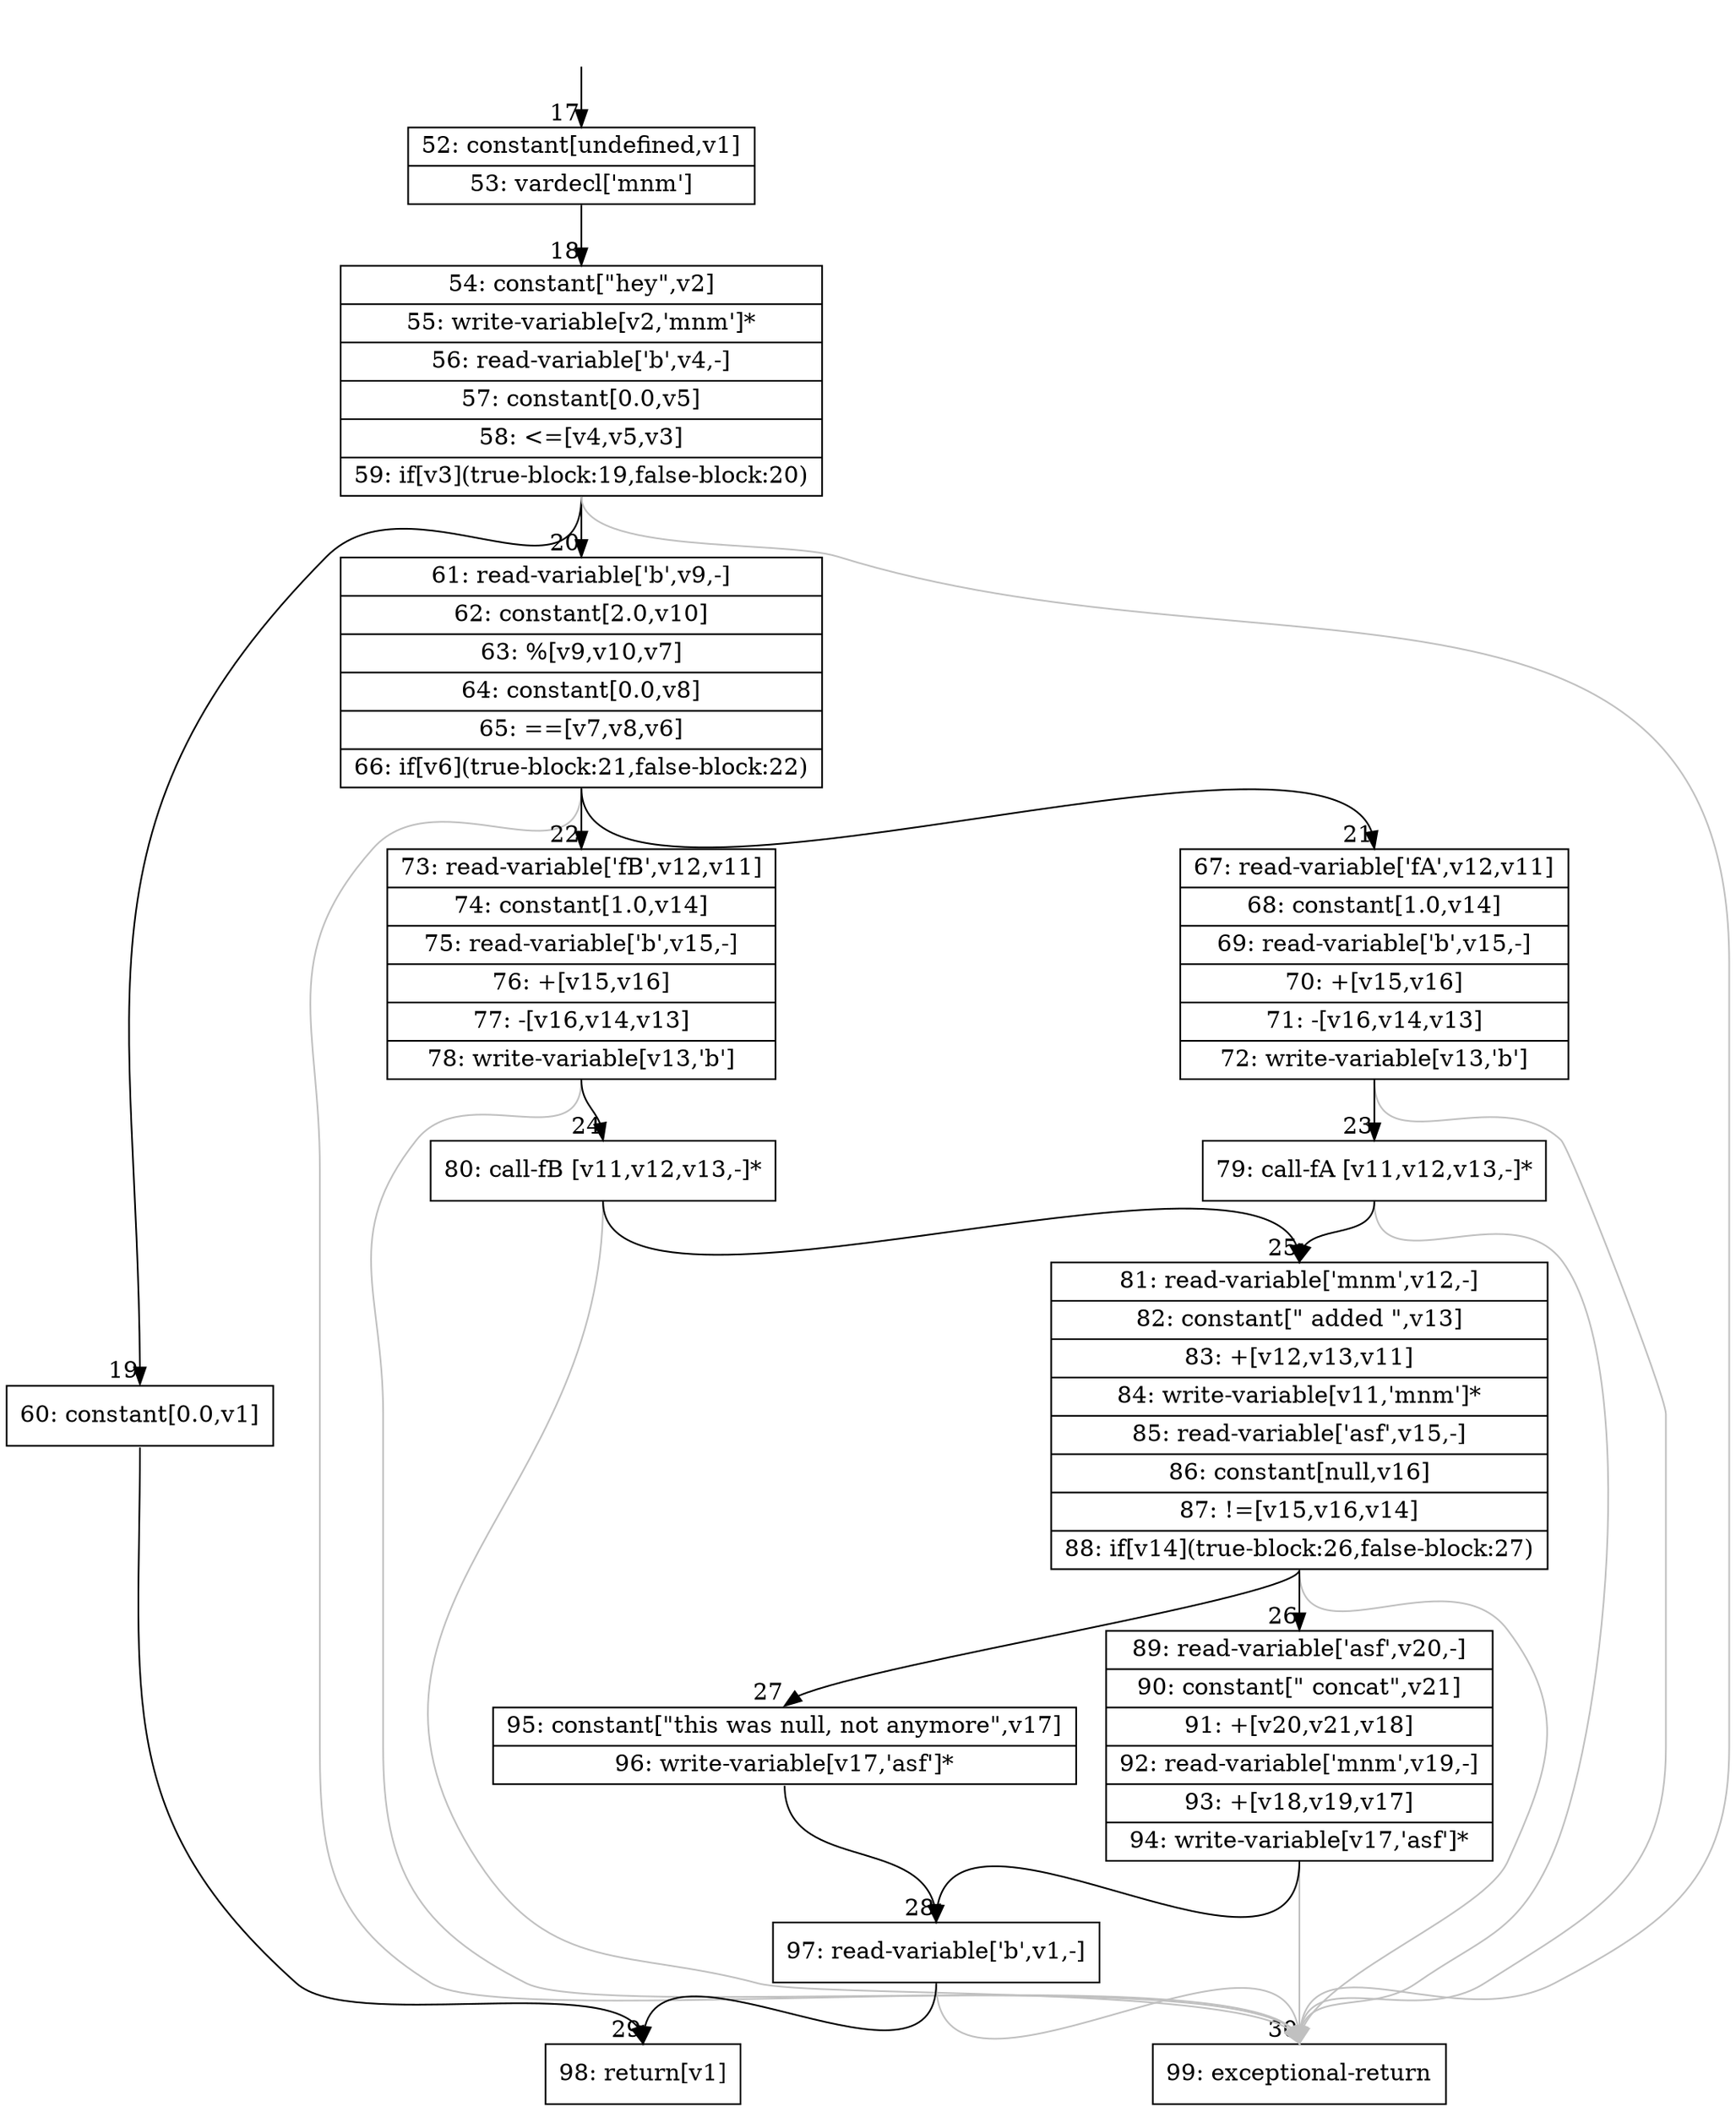 digraph {
rankdir="TD"
BB_entry3[shape=none,label=""];
BB_entry3 -> BB17 [tailport=s, headport=n, headlabel="    17"]
BB17 [shape=record label="{52: constant[undefined,v1]|53: vardecl['mnm']}" ] 
BB17 -> BB18 [tailport=s, headport=n, headlabel="      18"]
BB18 [shape=record label="{54: constant[\"hey\",v2]|55: write-variable[v2,'mnm']*|56: read-variable['b',v4,-]|57: constant[0.0,v5]|58: \<=[v4,v5,v3]|59: if[v3](true-block:19,false-block:20)}" ] 
BB18 -> BB19 [tailport=s, headport=n, headlabel="      19"]
BB18 -> BB20 [tailport=s, headport=n, headlabel="      20"]
BB18 -> BB30 [tailport=s, headport=n, color=gray, headlabel="      30"]
BB19 [shape=record label="{60: constant[0.0,v1]}" ] 
BB19 -> BB29 [tailport=s, headport=n, headlabel="      29"]
BB20 [shape=record label="{61: read-variable['b',v9,-]|62: constant[2.0,v10]|63: %[v9,v10,v7]|64: constant[0.0,v8]|65: ==[v7,v8,v6]|66: if[v6](true-block:21,false-block:22)}" ] 
BB20 -> BB21 [tailport=s, headport=n, headlabel="      21"]
BB20 -> BB22 [tailport=s, headport=n, headlabel="      22"]
BB20 -> BB30 [tailport=s, headport=n, color=gray]
BB21 [shape=record label="{67: read-variable['fA',v12,v11]|68: constant[1.0,v14]|69: read-variable['b',v15,-]|70: +[v15,v16]|71: -[v16,v14,v13]|72: write-variable[v13,'b']}" ] 
BB21 -> BB23 [tailport=s, headport=n, headlabel="      23"]
BB21 -> BB30 [tailport=s, headport=n, color=gray]
BB22 [shape=record label="{73: read-variable['fB',v12,v11]|74: constant[1.0,v14]|75: read-variable['b',v15,-]|76: +[v15,v16]|77: -[v16,v14,v13]|78: write-variable[v13,'b']}" ] 
BB22 -> BB24 [tailport=s, headport=n, headlabel="      24"]
BB22 -> BB30 [tailport=s, headport=n, color=gray]
BB23 [shape=record label="{79: call-fA [v11,v12,v13,-]*}" ] 
BB23 -> BB25 [tailport=s, headport=n, headlabel="      25"]
BB23 -> BB30 [tailport=s, headport=n, color=gray]
BB24 [shape=record label="{80: call-fB [v11,v12,v13,-]*}" ] 
BB24 -> BB25 [tailport=s, headport=n]
BB24 -> BB30 [tailport=s, headport=n, color=gray]
BB25 [shape=record label="{81: read-variable['mnm',v12,-]|82: constant[\" added \",v13]|83: +[v12,v13,v11]|84: write-variable[v11,'mnm']*|85: read-variable['asf',v15,-]|86: constant[null,v16]|87: !=[v15,v16,v14]|88: if[v14](true-block:26,false-block:27)}" ] 
BB25 -> BB26 [tailport=s, headport=n, headlabel="      26"]
BB25 -> BB27 [tailport=s, headport=n, headlabel="      27"]
BB25 -> BB30 [tailport=s, headport=n, color=gray]
BB26 [shape=record label="{89: read-variable['asf',v20,-]|90: constant[\" concat\",v21]|91: +[v20,v21,v18]|92: read-variable['mnm',v19,-]|93: +[v18,v19,v17]|94: write-variable[v17,'asf']*}" ] 
BB26 -> BB28 [tailport=s, headport=n, headlabel="      28"]
BB26 -> BB30 [tailport=s, headport=n, color=gray]
BB27 [shape=record label="{95: constant[\"this was null, not anymore\",v17]|96: write-variable[v17,'asf']*}" ] 
BB27 -> BB28 [tailport=s, headport=n]
BB28 [shape=record label="{97: read-variable['b',v1,-]}" ] 
BB28 -> BB29 [tailport=s, headport=n]
BB28 -> BB30 [tailport=s, headport=n, color=gray]
BB29 [shape=record label="{98: return[v1]}" ] 
BB30 [shape=record label="{99: exceptional-return}" ] 
//#$~ 61
}
